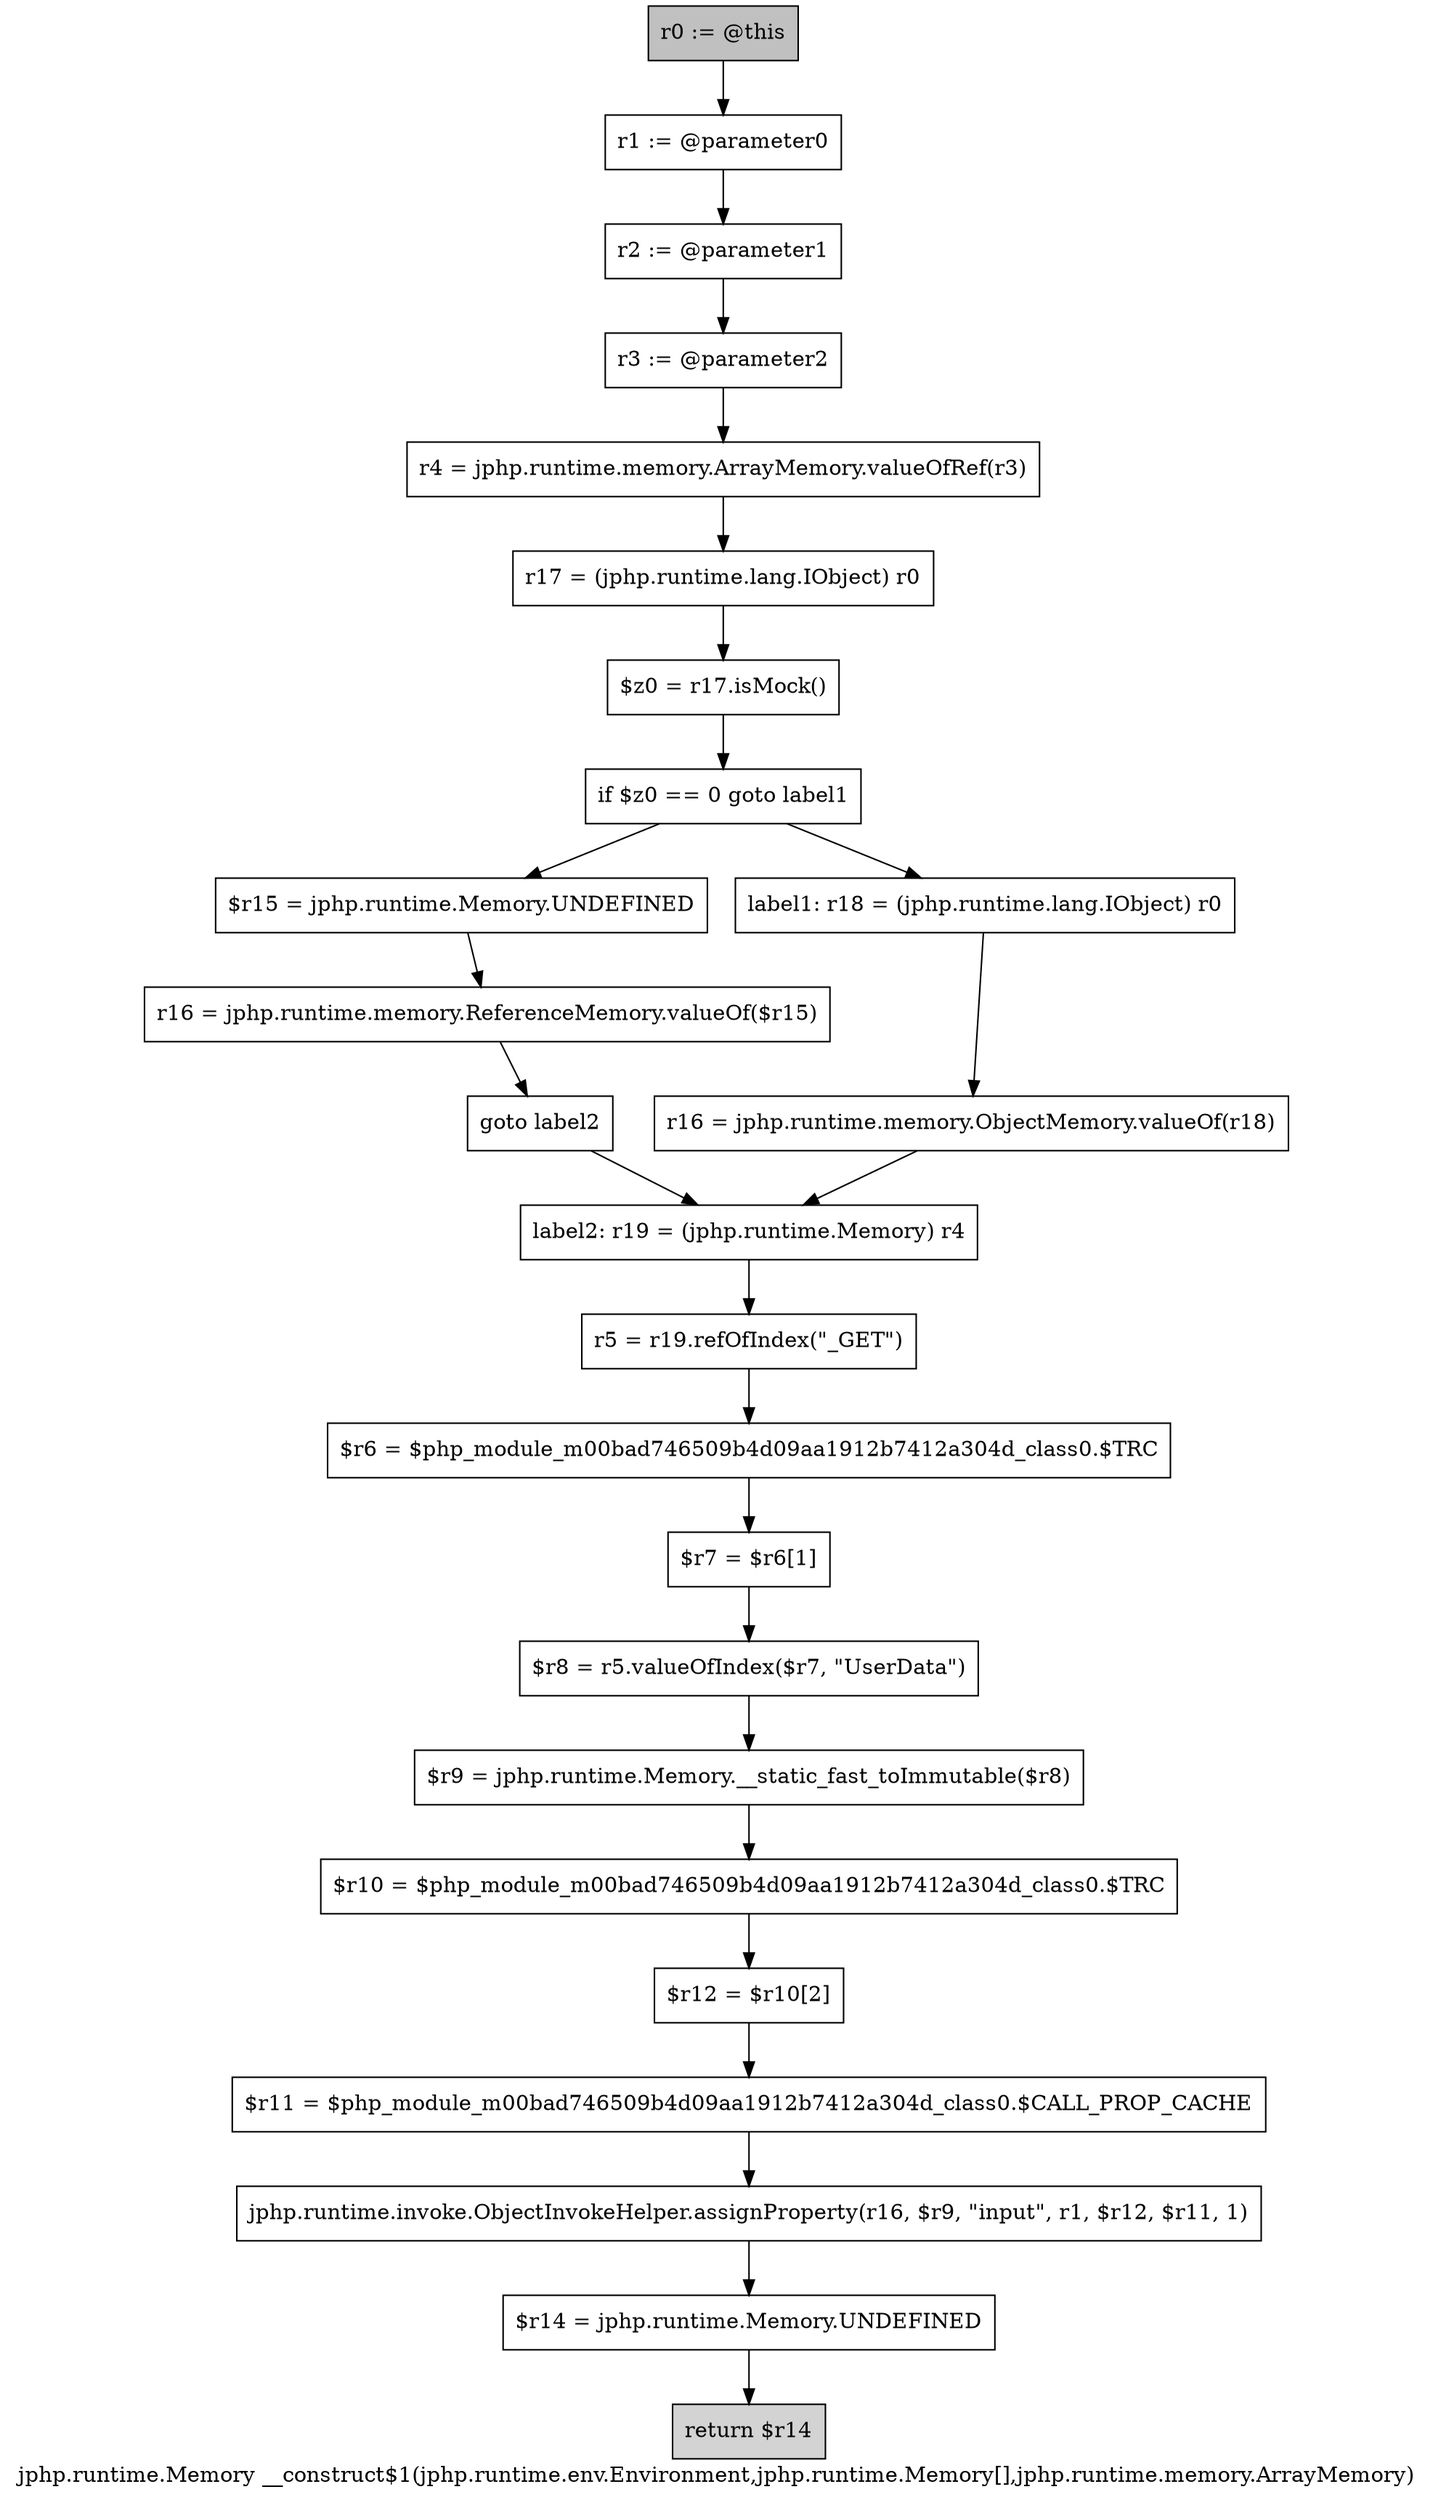 digraph "jphp.runtime.Memory __construct$1(jphp.runtime.env.Environment,jphp.runtime.Memory[],jphp.runtime.memory.ArrayMemory)" {
    label="jphp.runtime.Memory __construct$1(jphp.runtime.env.Environment,jphp.runtime.Memory[],jphp.runtime.memory.ArrayMemory)";
    node [shape=box];
    "0" [style=filled,fillcolor=gray,label="r0 := @this",];
    "1" [label="r1 := @parameter0",];
    "0"->"1";
    "2" [label="r2 := @parameter1",];
    "1"->"2";
    "3" [label="r3 := @parameter2",];
    "2"->"3";
    "4" [label="r4 = jphp.runtime.memory.ArrayMemory.valueOfRef(r3)",];
    "3"->"4";
    "5" [label="r17 = (jphp.runtime.lang.IObject) r0",];
    "4"->"5";
    "6" [label="$z0 = r17.isMock()",];
    "5"->"6";
    "7" [label="if $z0 == 0 goto label1",];
    "6"->"7";
    "8" [label="$r15 = jphp.runtime.Memory.UNDEFINED",];
    "7"->"8";
    "11" [label="label1: r18 = (jphp.runtime.lang.IObject) r0",];
    "7"->"11";
    "9" [label="r16 = jphp.runtime.memory.ReferenceMemory.valueOf($r15)",];
    "8"->"9";
    "10" [label="goto label2",];
    "9"->"10";
    "13" [label="label2: r19 = (jphp.runtime.Memory) r4",];
    "10"->"13";
    "12" [label="r16 = jphp.runtime.memory.ObjectMemory.valueOf(r18)",];
    "11"->"12";
    "12"->"13";
    "14" [label="r5 = r19.refOfIndex(\"_GET\")",];
    "13"->"14";
    "15" [label="$r6 = $php_module_m00bad746509b4d09aa1912b7412a304d_class0.$TRC",];
    "14"->"15";
    "16" [label="$r7 = $r6[1]",];
    "15"->"16";
    "17" [label="$r8 = r5.valueOfIndex($r7, \"UserData\")",];
    "16"->"17";
    "18" [label="$r9 = jphp.runtime.Memory.__static_fast_toImmutable($r8)",];
    "17"->"18";
    "19" [label="$r10 = $php_module_m00bad746509b4d09aa1912b7412a304d_class0.$TRC",];
    "18"->"19";
    "20" [label="$r12 = $r10[2]",];
    "19"->"20";
    "21" [label="$r11 = $php_module_m00bad746509b4d09aa1912b7412a304d_class0.$CALL_PROP_CACHE",];
    "20"->"21";
    "22" [label="jphp.runtime.invoke.ObjectInvokeHelper.assignProperty(r16, $r9, \"input\", r1, $r12, $r11, 1)",];
    "21"->"22";
    "23" [label="$r14 = jphp.runtime.Memory.UNDEFINED",];
    "22"->"23";
    "24" [style=filled,fillcolor=lightgray,label="return $r14",];
    "23"->"24";
}
